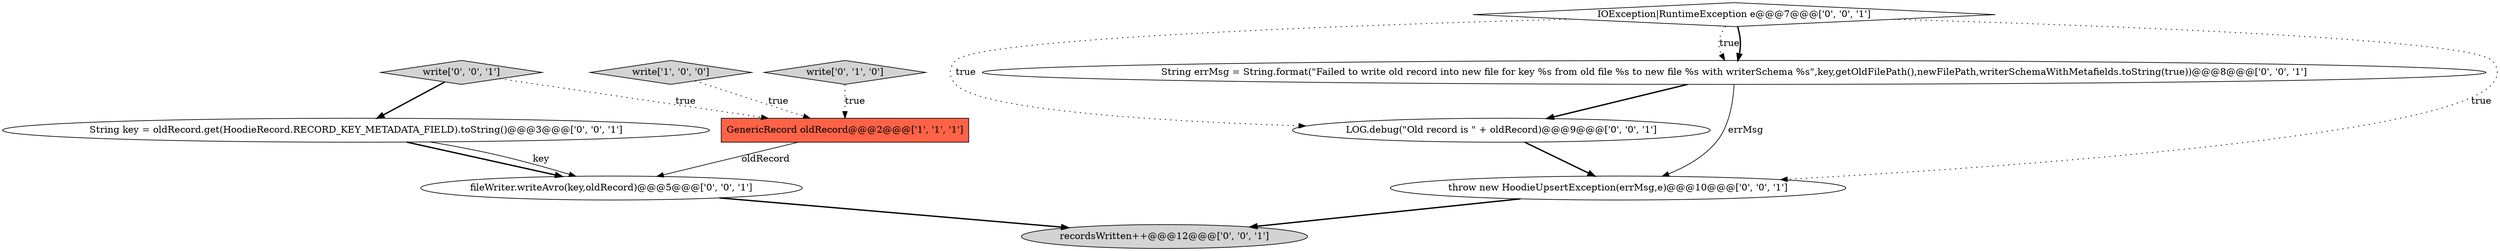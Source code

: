 digraph {
2 [style = filled, label = "write['0', '1', '0']", fillcolor = lightgray, shape = diamond image = "AAA0AAABBB2BBB"];
7 [style = filled, label = "fileWriter.writeAvro(key,oldRecord)@@@5@@@['0', '0', '1']", fillcolor = white, shape = ellipse image = "AAA0AAABBB3BBB"];
8 [style = filled, label = "recordsWritten++@@@12@@@['0', '0', '1']", fillcolor = lightgray, shape = ellipse image = "AAA0AAABBB3BBB"];
5 [style = filled, label = "throw new HoodieUpsertException(errMsg,e)@@@10@@@['0', '0', '1']", fillcolor = white, shape = ellipse image = "AAA0AAABBB3BBB"];
10 [style = filled, label = "String key = oldRecord.get(HoodieRecord.RECORD_KEY_METADATA_FIELD).toString()@@@3@@@['0', '0', '1']", fillcolor = white, shape = ellipse image = "AAA0AAABBB3BBB"];
6 [style = filled, label = "String errMsg = String.format(\"Failed to write old record into new file for key %s from old file %s to new file %s with writerSchema %s\",key,getOldFilePath(),newFilePath,writerSchemaWithMetafields.toString(true))@@@8@@@['0', '0', '1']", fillcolor = white, shape = ellipse image = "AAA0AAABBB3BBB"];
1 [style = filled, label = "GenericRecord oldRecord@@@2@@@['1', '1', '1']", fillcolor = tomato, shape = box image = "AAA0AAABBB1BBB"];
3 [style = filled, label = "IOException|RuntimeException e@@@7@@@['0', '0', '1']", fillcolor = white, shape = diamond image = "AAA0AAABBB3BBB"];
9 [style = filled, label = "LOG.debug(\"Old record is \" + oldRecord)@@@9@@@['0', '0', '1']", fillcolor = white, shape = ellipse image = "AAA0AAABBB3BBB"];
0 [style = filled, label = "write['1', '0', '0']", fillcolor = lightgray, shape = diamond image = "AAA0AAABBB1BBB"];
4 [style = filled, label = "write['0', '0', '1']", fillcolor = lightgray, shape = diamond image = "AAA0AAABBB3BBB"];
4->10 [style = bold, label=""];
2->1 [style = dotted, label="true"];
6->9 [style = bold, label=""];
10->7 [style = bold, label=""];
0->1 [style = dotted, label="true"];
7->8 [style = bold, label=""];
5->8 [style = bold, label=""];
10->7 [style = solid, label="key"];
3->9 [style = dotted, label="true"];
3->5 [style = dotted, label="true"];
4->1 [style = dotted, label="true"];
6->5 [style = solid, label="errMsg"];
9->5 [style = bold, label=""];
3->6 [style = dotted, label="true"];
3->6 [style = bold, label=""];
1->7 [style = solid, label="oldRecord"];
}
